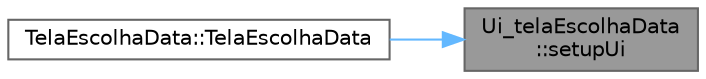 digraph "Ui_telaEscolhaData::setupUi"
{
 // LATEX_PDF_SIZE
  bgcolor="transparent";
  edge [fontname=Helvetica,fontsize=10,labelfontname=Helvetica,labelfontsize=10];
  node [fontname=Helvetica,fontsize=10,shape=box,height=0.2,width=0.4];
  rankdir="RL";
  Node1 [id="Node000001",label="Ui_telaEscolhaData\l::setupUi",height=0.2,width=0.4,color="gray40", fillcolor="grey60", style="filled", fontcolor="black",tooltip=" "];
  Node1 -> Node2 [id="edge1_Node000001_Node000002",dir="back",color="steelblue1",style="solid",tooltip=" "];
  Node2 [id="Node000002",label="TelaEscolhaData::TelaEscolhaData",height=0.2,width=0.4,color="grey40", fillcolor="white", style="filled",URL="$class_tela_escolha_data.html#a4e9c6cc1680815ec2f83e844bf62ffd7",tooltip="Construtor da classe TelaEscolhaData."];
}
